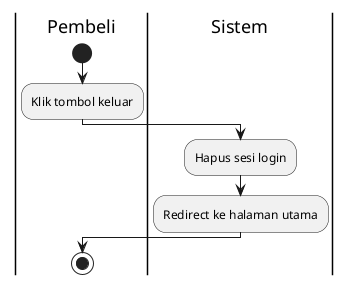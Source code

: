 @startuml
skinparam backgroundColor transparent
|Pembeli|
start
:Klik tombol keluar;
|Sistem|
:Hapus sesi login;
:Redirect ke halaman utama;
|Pembeli|
stop
@enduml
